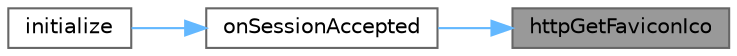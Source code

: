 digraph "httpGetFaviconIco"
{
 // LATEX_PDF_SIZE
  bgcolor="transparent";
  edge [fontname=Helvetica,fontsize=10,labelfontname=Helvetica,labelfontsize=10];
  node [fontname=Helvetica,fontsize=10,shape=box,height=0.2,width=0.4];
  rankdir="RL";
  Node1 [id="Node000001",label="httpGetFaviconIco",height=0.2,width=0.4,color="gray40", fillcolor="grey60", style="filled", fontcolor="black",tooltip="处理GET /favicon.ico请求"];
  Node1 -> Node2 [id="edge1_Node000001_Node000002",dir="back",color="steelblue1",style="solid",tooltip=" "];
  Node2 [id="Node000002",label="onSessionAccepted",height=0.2,width=0.4,color="grey40", fillcolor="white", style="filled",URL="$class_j_q_http_server_1_1_service.html#a6bf2d972491c9e753382b39be43b95cc",tooltip="处理新会话接入"];
  Node2 -> Node3 [id="edge2_Node000002_Node000003",dir="back",color="steelblue1",style="solid",tooltip=" "];
  Node3 [id="Node000003",label="initialize",height=0.2,width=0.4,color="grey40", fillcolor="white", style="filled",URL="$class_j_q_http_server_1_1_service.html#ab009d5524543aab28ebea650d9d6b4fa",tooltip="初始化服务"];
}

